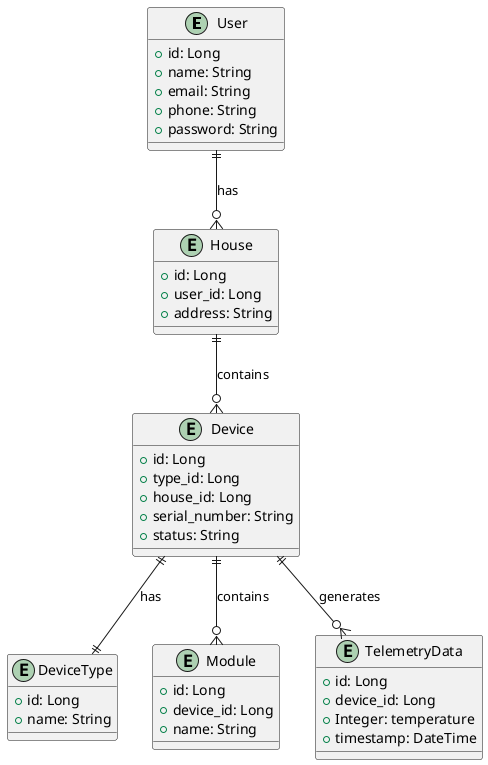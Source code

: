 @startuml

entity User {
    +id: Long
    +name: String
    +email: String
    +phone: String
    +password: String
}

entity House {
    +id: Long
    +user_id: Long
    +address: String
}

entity Device {
    +id: Long
    +type_id: Long
    +house_id: Long
    +serial_number: String
    +status: String
}

entity DeviceType {
    +id: Long
    +name: String
}

entity Module {
    +id: Long
    +device_id: Long
    +name: String
}

entity TelemetryData {
    +id: Long
    +device_id: Long
    +Integer: temperature
    +timestamp: DateTime
}

User ||--o{ House : has
House ||--o{ Device : contains
Device ||--|| DeviceType : has
Device ||--o{ Module : contains
Device ||--o{ TelemetryData : generates

@enduml